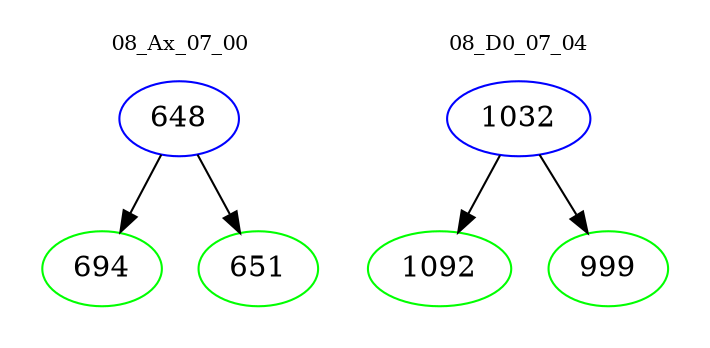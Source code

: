 digraph{
subgraph cluster_0 {
color = white
label = "08_Ax_07_00";
fontsize=10;
T0_648 [label="648", color="blue"]
T0_648 -> T0_694 [color="black"]
T0_694 [label="694", color="green"]
T0_648 -> T0_651 [color="black"]
T0_651 [label="651", color="green"]
}
subgraph cluster_1 {
color = white
label = "08_D0_07_04";
fontsize=10;
T1_1032 [label="1032", color="blue"]
T1_1032 -> T1_1092 [color="black"]
T1_1092 [label="1092", color="green"]
T1_1032 -> T1_999 [color="black"]
T1_999 [label="999", color="green"]
}
}
